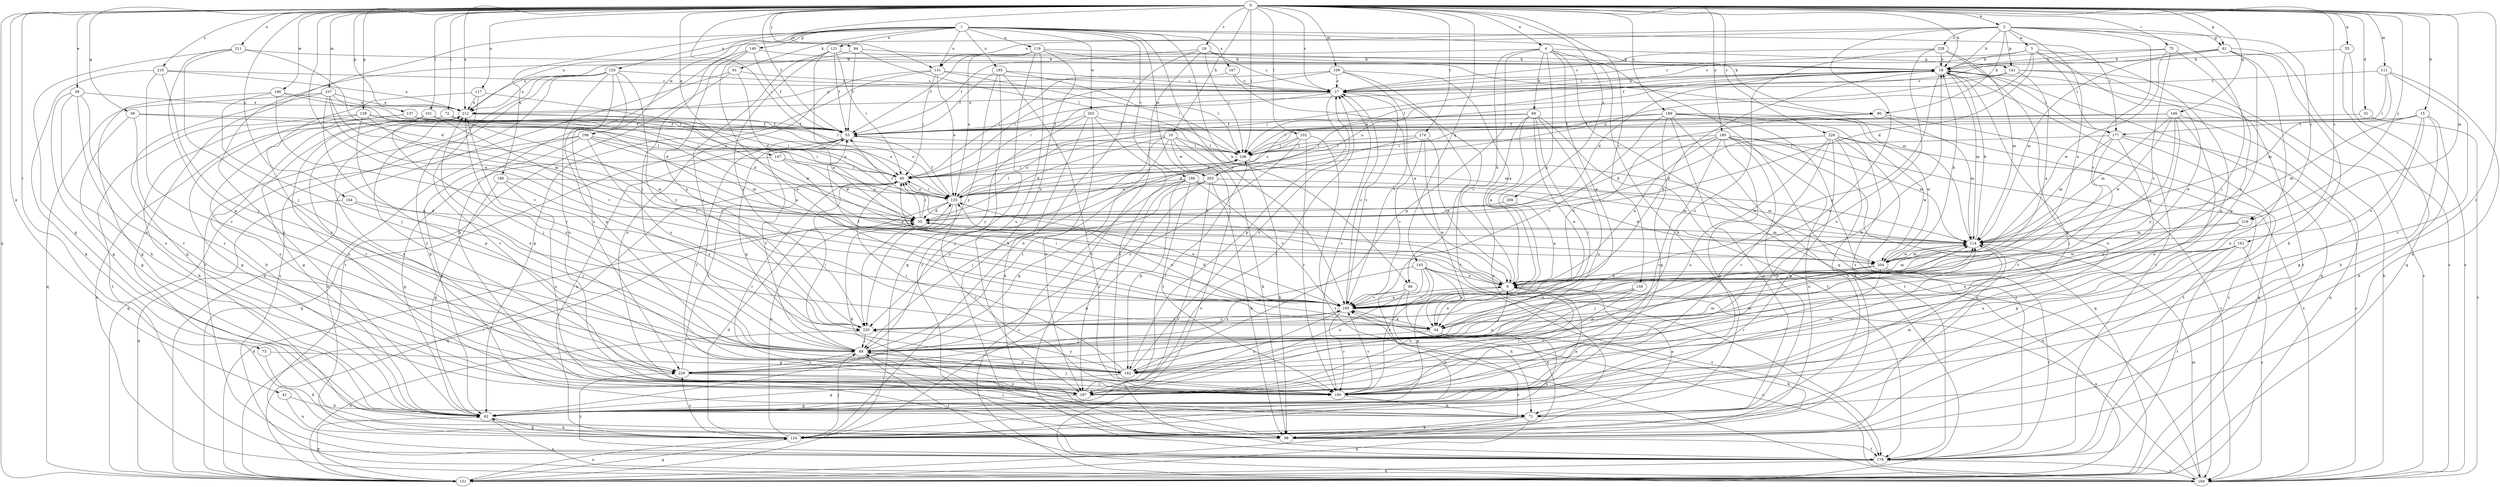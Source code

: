 strict digraph  {
0;
1;
2;
4;
5;
9;
10;
15;
18;
19;
27;
31;
35;
38;
42;
44;
53;
55;
56;
61;
62;
66;
69;
71;
72;
73;
75;
80;
84;
89;
91;
96;
98;
101;
102;
106;
107;
109;
111;
114;
117;
119;
120;
121;
124;
131;
133;
137;
139;
140;
141;
142;
143;
146;
147;
151;
159;
160;
161;
164;
167;
169;
174;
177;
178;
180;
185;
186;
187;
189;
190;
195;
196;
198;
202;
203;
204;
209;
210;
211;
212;
219;
220;
226;
228;
229;
0 -> 2  [label=a];
0 -> 4  [label=a];
0 -> 10  [label=b];
0 -> 15  [label=b];
0 -> 18  [label=b];
0 -> 19  [label=c];
0 -> 27  [label=c];
0 -> 31  [label=d];
0 -> 38  [label=e];
0 -> 42  [label=e];
0 -> 44  [label=e];
0 -> 53  [label=f];
0 -> 55  [label=g];
0 -> 56  [label=g];
0 -> 61  [label=g];
0 -> 72  [label=i];
0 -> 73  [label=i];
0 -> 75  [label=i];
0 -> 80  [label=i];
0 -> 84  [label=j];
0 -> 101  [label=l];
0 -> 102  [label=l];
0 -> 106  [label=l];
0 -> 107  [label=m];
0 -> 109  [label=m];
0 -> 111  [label=m];
0 -> 114  [label=m];
0 -> 117  [label=n];
0 -> 131  [label=o];
0 -> 137  [label=p];
0 -> 139  [label=p];
0 -> 143  [label=q];
0 -> 146  [label=q];
0 -> 147  [label=q];
0 -> 151  [label=q];
0 -> 159  [label=r];
0 -> 160  [label=r];
0 -> 161  [label=s];
0 -> 164  [label=s];
0 -> 174  [label=t];
0 -> 180  [label=u];
0 -> 189  [label=v];
0 -> 196  [label=w];
0 -> 209  [label=x];
0 -> 210  [label=x];
0 -> 211  [label=x];
0 -> 212  [label=x];
0 -> 219  [label=y];
0 -> 226  [label=z];
1 -> 66  [label=h];
1 -> 89  [label=j];
1 -> 91  [label=k];
1 -> 96  [label=k];
1 -> 119  [label=n];
1 -> 120  [label=n];
1 -> 121  [label=n];
1 -> 124  [label=n];
1 -> 131  [label=o];
1 -> 140  [label=p];
1 -> 167  [label=s];
1 -> 177  [label=t];
1 -> 185  [label=u];
1 -> 186  [label=u];
1 -> 190  [label=v];
1 -> 195  [label=v];
1 -> 198  [label=w];
1 -> 202  [label=w];
1 -> 203  [label=w];
2 -> 5  [label=a];
2 -> 9  [label=a];
2 -> 18  [label=b];
2 -> 61  [label=g];
2 -> 89  [label=j];
2 -> 96  [label=k];
2 -> 131  [label=o];
2 -> 141  [label=p];
2 -> 187  [label=u];
2 -> 195  [label=v];
2 -> 212  [label=x];
2 -> 219  [label=y];
2 -> 228  [label=z];
4 -> 9  [label=a];
4 -> 44  [label=e];
4 -> 66  [label=h];
4 -> 69  [label=h];
4 -> 71  [label=h];
4 -> 141  [label=p];
4 -> 142  [label=p];
4 -> 151  [label=q];
4 -> 169  [label=s];
4 -> 212  [label=x];
5 -> 18  [label=b];
5 -> 27  [label=c];
5 -> 35  [label=d];
5 -> 44  [label=e];
5 -> 133  [label=o];
5 -> 142  [label=p];
5 -> 177  [label=t];
9 -> 27  [label=c];
9 -> 44  [label=e];
9 -> 80  [label=i];
9 -> 114  [label=m];
9 -> 160  [label=r];
9 -> 195  [label=v];
10 -> 35  [label=d];
10 -> 62  [label=g];
10 -> 89  [label=j];
10 -> 98  [label=k];
10 -> 106  [label=l];
10 -> 133  [label=o];
10 -> 169  [label=s];
10 -> 203  [label=w];
15 -> 62  [label=g];
15 -> 71  [label=h];
15 -> 80  [label=i];
15 -> 98  [label=k];
15 -> 114  [label=m];
15 -> 177  [label=t];
15 -> 195  [label=v];
18 -> 27  [label=c];
18 -> 35  [label=d];
18 -> 80  [label=i];
18 -> 106  [label=l];
18 -> 114  [label=m];
18 -> 151  [label=q];
18 -> 177  [label=t];
18 -> 178  [label=t];
18 -> 203  [label=w];
18 -> 220  [label=y];
19 -> 18  [label=b];
19 -> 27  [label=c];
19 -> 53  [label=f];
19 -> 106  [label=l];
19 -> 124  [label=n];
19 -> 178  [label=t];
27 -> 18  [label=b];
27 -> 80  [label=i];
27 -> 142  [label=p];
27 -> 195  [label=v];
27 -> 212  [label=x];
31 -> 53  [label=f];
31 -> 169  [label=s];
35 -> 53  [label=f];
35 -> 80  [label=i];
35 -> 114  [label=m];
38 -> 62  [label=g];
38 -> 71  [label=h];
38 -> 160  [label=r];
38 -> 187  [label=u];
38 -> 212  [label=x];
42 -> 71  [label=h];
42 -> 124  [label=n];
44 -> 89  [label=j];
44 -> 98  [label=k];
44 -> 124  [label=n];
44 -> 133  [label=o];
53 -> 106  [label=l];
53 -> 124  [label=n];
53 -> 142  [label=p];
53 -> 151  [label=q];
53 -> 160  [label=r];
55 -> 18  [label=b];
55 -> 151  [label=q];
55 -> 169  [label=s];
56 -> 53  [label=f];
56 -> 62  [label=g];
56 -> 80  [label=i];
56 -> 229  [label=z];
61 -> 18  [label=b];
61 -> 53  [label=f];
61 -> 98  [label=k];
61 -> 114  [label=m];
61 -> 124  [label=n];
61 -> 142  [label=p];
61 -> 169  [label=s];
62 -> 9  [label=a];
62 -> 27  [label=c];
62 -> 114  [label=m];
62 -> 124  [label=n];
62 -> 169  [label=s];
66 -> 71  [label=h];
66 -> 98  [label=k];
66 -> 124  [label=n];
66 -> 195  [label=v];
69 -> 9  [label=a];
69 -> 44  [label=e];
69 -> 53  [label=f];
69 -> 80  [label=i];
69 -> 89  [label=j];
69 -> 124  [label=n];
69 -> 178  [label=t];
69 -> 187  [label=u];
71 -> 9  [label=a];
71 -> 98  [label=k];
71 -> 151  [label=q];
72 -> 53  [label=f];
72 -> 133  [label=o];
72 -> 169  [label=s];
72 -> 187  [label=u];
72 -> 204  [label=w];
73 -> 98  [label=k];
73 -> 142  [label=p];
75 -> 18  [label=b];
75 -> 27  [label=c];
75 -> 44  [label=e];
75 -> 195  [label=v];
75 -> 204  [label=w];
80 -> 133  [label=o];
80 -> 160  [label=r];
84 -> 18  [label=b];
84 -> 53  [label=f];
84 -> 62  [label=g];
84 -> 106  [label=l];
89 -> 53  [label=f];
89 -> 80  [label=i];
89 -> 106  [label=l];
89 -> 142  [label=p];
89 -> 178  [label=t];
89 -> 212  [label=x];
89 -> 229  [label=z];
91 -> 27  [label=c];
91 -> 35  [label=d];
91 -> 151  [label=q];
91 -> 178  [label=t];
96 -> 53  [label=f];
96 -> 114  [label=m];
96 -> 151  [label=q];
96 -> 195  [label=v];
98 -> 89  [label=j];
98 -> 178  [label=t];
101 -> 53  [label=f];
101 -> 71  [label=h];
101 -> 89  [label=j];
101 -> 133  [label=o];
101 -> 195  [label=v];
102 -> 106  [label=l];
102 -> 133  [label=o];
102 -> 160  [label=r];
102 -> 169  [label=s];
102 -> 229  [label=z];
106 -> 80  [label=i];
106 -> 98  [label=k];
106 -> 204  [label=w];
107 -> 44  [label=e];
107 -> 62  [label=g];
107 -> 114  [label=m];
107 -> 133  [label=o];
107 -> 151  [label=q];
107 -> 195  [label=v];
107 -> 212  [label=x];
109 -> 9  [label=a];
109 -> 27  [label=c];
109 -> 80  [label=i];
109 -> 178  [label=t];
109 -> 195  [label=v];
109 -> 212  [label=x];
111 -> 27  [label=c];
111 -> 98  [label=k];
111 -> 106  [label=l];
111 -> 114  [label=m];
111 -> 160  [label=r];
114 -> 18  [label=b];
114 -> 98  [label=k];
114 -> 204  [label=w];
117 -> 160  [label=r];
117 -> 204  [label=w];
117 -> 212  [label=x];
117 -> 229  [label=z];
119 -> 18  [label=b];
119 -> 53  [label=f];
119 -> 98  [label=k];
119 -> 114  [label=m];
119 -> 133  [label=o];
119 -> 151  [label=q];
119 -> 187  [label=u];
120 -> 27  [label=c];
120 -> 98  [label=k];
120 -> 142  [label=p];
120 -> 169  [label=s];
120 -> 178  [label=t];
120 -> 187  [label=u];
120 -> 212  [label=x];
120 -> 220  [label=y];
120 -> 229  [label=z];
121 -> 9  [label=a];
121 -> 18  [label=b];
121 -> 53  [label=f];
121 -> 80  [label=i];
121 -> 89  [label=j];
121 -> 220  [label=y];
124 -> 35  [label=d];
124 -> 62  [label=g];
124 -> 89  [label=j];
124 -> 133  [label=o];
124 -> 151  [label=q];
124 -> 229  [label=z];
131 -> 27  [label=c];
131 -> 62  [label=g];
131 -> 80  [label=i];
131 -> 106  [label=l];
131 -> 133  [label=o];
131 -> 187  [label=u];
133 -> 35  [label=d];
133 -> 53  [label=f];
133 -> 80  [label=i];
133 -> 98  [label=k];
133 -> 106  [label=l];
133 -> 151  [label=q];
133 -> 160  [label=r];
137 -> 35  [label=d];
137 -> 53  [label=f];
137 -> 80  [label=i];
137 -> 98  [label=k];
137 -> 133  [label=o];
137 -> 187  [label=u];
139 -> 9  [label=a];
139 -> 53  [label=f];
139 -> 62  [label=g];
139 -> 142  [label=p];
139 -> 178  [label=t];
139 -> 195  [label=v];
140 -> 18  [label=b];
140 -> 44  [label=e];
140 -> 53  [label=f];
140 -> 71  [label=h];
140 -> 220  [label=y];
141 -> 9  [label=a];
141 -> 27  [label=c];
141 -> 133  [label=o];
141 -> 169  [label=s];
141 -> 178  [label=t];
142 -> 9  [label=a];
142 -> 27  [label=c];
142 -> 62  [label=g];
142 -> 80  [label=i];
142 -> 114  [label=m];
142 -> 212  [label=x];
142 -> 220  [label=y];
143 -> 9  [label=a];
143 -> 44  [label=e];
143 -> 62  [label=g];
143 -> 160  [label=r];
143 -> 178  [label=t];
143 -> 187  [label=u];
143 -> 229  [label=z];
146 -> 9  [label=a];
146 -> 53  [label=f];
146 -> 106  [label=l];
146 -> 114  [label=m];
146 -> 151  [label=q];
146 -> 187  [label=u];
146 -> 204  [label=w];
146 -> 220  [label=y];
147 -> 9  [label=a];
147 -> 35  [label=d];
147 -> 62  [label=g];
147 -> 80  [label=i];
151 -> 35  [label=d];
151 -> 62  [label=g];
151 -> 80  [label=i];
151 -> 124  [label=n];
151 -> 195  [label=v];
151 -> 220  [label=y];
159 -> 89  [label=j];
159 -> 160  [label=r];
159 -> 187  [label=u];
159 -> 195  [label=v];
160 -> 18  [label=b];
160 -> 27  [label=c];
160 -> 71  [label=h];
160 -> 89  [label=j];
160 -> 114  [label=m];
160 -> 195  [label=v];
160 -> 212  [label=x];
161 -> 44  [label=e];
161 -> 124  [label=n];
161 -> 142  [label=p];
161 -> 169  [label=s];
161 -> 178  [label=t];
161 -> 204  [label=w];
164 -> 35  [label=d];
164 -> 89  [label=j];
164 -> 151  [label=q];
167 -> 9  [label=a];
167 -> 27  [label=c];
167 -> 80  [label=i];
169 -> 9  [label=a];
169 -> 18  [label=b];
169 -> 114  [label=m];
169 -> 195  [label=v];
174 -> 9  [label=a];
174 -> 35  [label=d];
174 -> 44  [label=e];
174 -> 106  [label=l];
174 -> 195  [label=v];
177 -> 89  [label=j];
177 -> 106  [label=l];
177 -> 114  [label=m];
177 -> 142  [label=p];
177 -> 169  [label=s];
177 -> 178  [label=t];
178 -> 151  [label=q];
178 -> 169  [label=s];
178 -> 229  [label=z];
180 -> 9  [label=a];
180 -> 35  [label=d];
180 -> 62  [label=g];
180 -> 71  [label=h];
180 -> 106  [label=l];
180 -> 114  [label=m];
180 -> 124  [label=n];
180 -> 151  [label=q];
180 -> 160  [label=r];
180 -> 169  [label=s];
185 -> 27  [label=c];
185 -> 53  [label=f];
185 -> 106  [label=l];
185 -> 160  [label=r];
185 -> 178  [label=t];
185 -> 220  [label=y];
186 -> 62  [label=g];
186 -> 133  [label=o];
186 -> 187  [label=u];
186 -> 220  [label=y];
187 -> 18  [label=b];
187 -> 62  [label=g];
187 -> 106  [label=l];
189 -> 53  [label=f];
189 -> 62  [label=g];
189 -> 98  [label=k];
189 -> 124  [label=n];
189 -> 133  [label=o];
189 -> 151  [label=q];
189 -> 169  [label=s];
189 -> 178  [label=t];
189 -> 195  [label=v];
189 -> 204  [label=w];
190 -> 89  [label=j];
190 -> 114  [label=m];
190 -> 133  [label=o];
190 -> 142  [label=p];
190 -> 160  [label=r];
190 -> 169  [label=s];
190 -> 187  [label=u];
190 -> 195  [label=v];
190 -> 204  [label=w];
195 -> 9  [label=a];
195 -> 18  [label=b];
195 -> 27  [label=c];
195 -> 35  [label=d];
195 -> 44  [label=e];
195 -> 53  [label=f];
195 -> 80  [label=i];
195 -> 133  [label=o];
195 -> 160  [label=r];
195 -> 187  [label=u];
195 -> 220  [label=y];
196 -> 35  [label=d];
196 -> 62  [label=g];
196 -> 89  [label=j];
196 -> 195  [label=v];
196 -> 212  [label=x];
198 -> 62  [label=g];
198 -> 80  [label=i];
198 -> 106  [label=l];
198 -> 114  [label=m];
198 -> 124  [label=n];
198 -> 151  [label=q];
198 -> 220  [label=y];
202 -> 53  [label=f];
202 -> 98  [label=k];
202 -> 114  [label=m];
202 -> 160  [label=r];
202 -> 187  [label=u];
202 -> 220  [label=y];
203 -> 98  [label=k];
203 -> 114  [label=m];
203 -> 124  [label=n];
203 -> 133  [label=o];
203 -> 178  [label=t];
203 -> 220  [label=y];
204 -> 9  [label=a];
204 -> 18  [label=b];
204 -> 89  [label=j];
204 -> 114  [label=m];
204 -> 142  [label=p];
204 -> 160  [label=r];
204 -> 178  [label=t];
209 -> 9  [label=a];
209 -> 35  [label=d];
210 -> 27  [label=c];
210 -> 89  [label=j];
210 -> 98  [label=k];
210 -> 212  [label=x];
210 -> 229  [label=z];
211 -> 18  [label=b];
211 -> 35  [label=d];
211 -> 62  [label=g];
211 -> 89  [label=j];
211 -> 142  [label=p];
212 -> 53  [label=f];
212 -> 62  [label=g];
212 -> 106  [label=l];
212 -> 160  [label=r];
212 -> 220  [label=y];
212 -> 229  [label=z];
219 -> 114  [label=m];
219 -> 187  [label=u];
219 -> 195  [label=v];
220 -> 89  [label=j];
220 -> 195  [label=v];
226 -> 35  [label=d];
226 -> 62  [label=g];
226 -> 71  [label=h];
226 -> 106  [label=l];
226 -> 160  [label=r];
226 -> 169  [label=s];
226 -> 178  [label=t];
226 -> 187  [label=u];
226 -> 204  [label=w];
228 -> 18  [label=b];
228 -> 27  [label=c];
228 -> 114  [label=m];
228 -> 124  [label=n];
228 -> 187  [label=u];
228 -> 229  [label=z];
229 -> 80  [label=i];
229 -> 114  [label=m];
229 -> 160  [label=r];
229 -> 187  [label=u];
}
